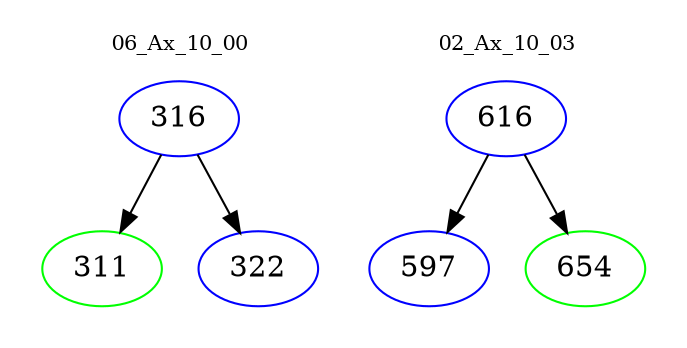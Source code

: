 digraph{
subgraph cluster_0 {
color = white
label = "06_Ax_10_00";
fontsize=10;
T0_316 [label="316", color="blue"]
T0_316 -> T0_311 [color="black"]
T0_311 [label="311", color="green"]
T0_316 -> T0_322 [color="black"]
T0_322 [label="322", color="blue"]
}
subgraph cluster_1 {
color = white
label = "02_Ax_10_03";
fontsize=10;
T1_616 [label="616", color="blue"]
T1_616 -> T1_597 [color="black"]
T1_597 [label="597", color="blue"]
T1_616 -> T1_654 [color="black"]
T1_654 [label="654", color="green"]
}
}
